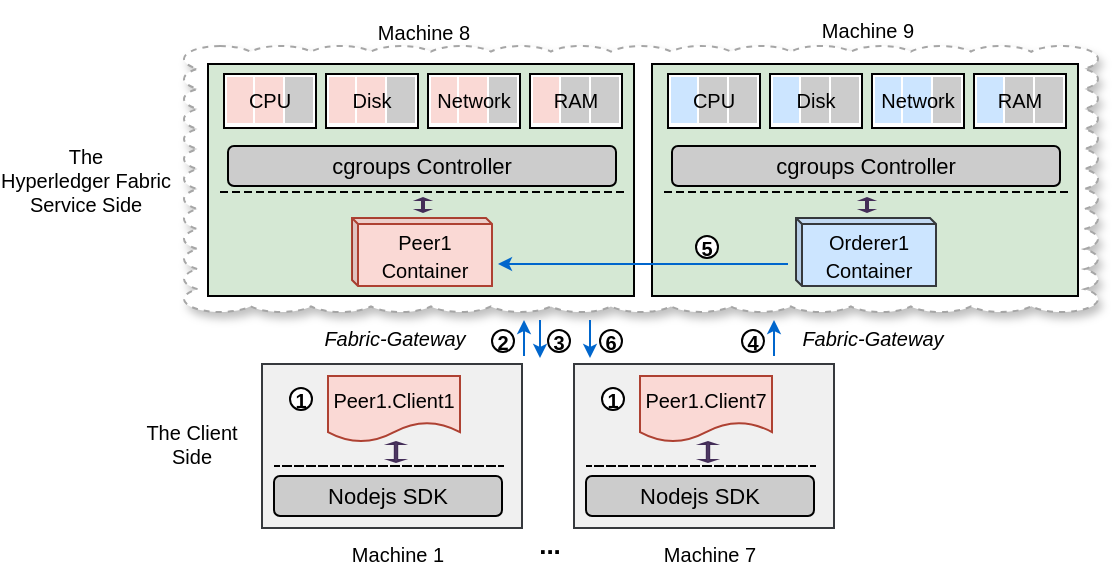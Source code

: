 <mxfile version="20.2.3" type="device"><diagram id="aW8BC6xyf7XYzy20FpQa" name="Page-1"><mxGraphModel dx="1015" dy="645" grid="1" gridSize="10" guides="1" tooltips="1" connect="1" arrows="1" fold="1" page="1" pageScale="1" pageWidth="827" pageHeight="1169" math="0" shadow="0"><root><mxCell id="0"/><mxCell id="1" parent="0"/><mxCell id="XK2W6UIJSNf5Aq3qvfiF-6" value="" style="whiteSpace=wrap;html=1;shape=mxgraph.basic.cloud_rect;gradientColor=none;strokeColor=#A6A6A6;shadow=1;strokeWidth=1;perimeterSpacing=0;sketch=0;dashed=1;" parent="1" vertex="1"><mxGeometry x="267" y="328" width="457" height="133" as="geometry"/></mxCell><mxCell id="_izc5aic09UUB3uyZORW-22" value="&lt;font style=&quot;font-size: 10px;&quot;&gt;Machine 9&lt;/font&gt;" style="text;html=1;strokeColor=none;fillColor=none;align=center;verticalAlign=middle;whiteSpace=wrap;rounded=0;fontSize=10;" parent="1" vertex="1"><mxGeometry x="579" y="305" width="60" height="30" as="geometry"/></mxCell><mxCell id="_izc5aic09UUB3uyZORW-28" value="" style="rounded=0;whiteSpace=wrap;html=1;fillColor=#D5E8D4;" parent="1" vertex="1"><mxGeometry x="279" y="337" width="213" height="116" as="geometry"/></mxCell><mxCell id="_izc5aic09UUB3uyZORW-29" value="cgroups Controller" style="rounded=1;whiteSpace=wrap;html=1;fillColor=#CCCCCC;strokeColor=#000000;fontSize=11;" parent="1" vertex="1"><mxGeometry x="289" y="378" width="194" height="20" as="geometry"/></mxCell><mxCell id="_izc5aic09UUB3uyZORW-30" value="" style="endArrow=none;dashed=1;html=1;rounded=0;fontColor=#000000;shape=link;sketch=0;width=0;endSize=29;" parent="1" edge="1"><mxGeometry width="50" height="50" relative="1" as="geometry"><mxPoint x="487" y="401" as="sourcePoint"/><mxPoint x="285" y="401" as="targetPoint"/></mxGeometry></mxCell><mxCell id="_izc5aic09UUB3uyZORW-31" value="" style="html=1;shadow=0;dashed=0;align=center;verticalAlign=middle;shape=mxgraph.arrows2.twoWayArrow;dy=0.8;dx=1.0;fontColor=#ffffff;strokeColor=#432D57;fillColor=#76608a;direction=south;" parent="1" vertex="1"><mxGeometry x="384" y="404" width="5" height="7" as="geometry"/></mxCell><mxCell id="_izc5aic09UUB3uyZORW-32" value="" style="rounded=0;whiteSpace=wrap;html=1;shadow=0;labelBackgroundColor=none;fontSize=10;fontColor=#000000;strokeColor=#000000;fillColor=#FFFFFF;" parent="1" vertex="1"><mxGeometry x="287" y="342" width="46" height="27" as="geometry"/></mxCell><mxCell id="_izc5aic09UUB3uyZORW-33" value="" style="rounded=0;whiteSpace=wrap;html=1;shadow=0;fontSize=10;strokeColor=#FFFFFF;fillColor=#fad9d5;imageWidth=21;imageHeight=21;absoluteArcSize=1;" parent="1" vertex="1"><mxGeometry x="288" y="343" width="15" height="24" as="geometry"/></mxCell><mxCell id="_izc5aic09UUB3uyZORW-34" value="" style="rounded=0;whiteSpace=wrap;html=1;shadow=0;fontSize=10;strokeColor=#FFFFFF;fillColor=#fad9d5;imageWidth=21;imageHeight=21;absoluteArcSize=1;" parent="1" vertex="1"><mxGeometry x="302" y="343" width="15" height="24" as="geometry"/></mxCell><mxCell id="_izc5aic09UUB3uyZORW-35" value="" style="rounded=0;whiteSpace=wrap;html=1;shadow=0;fontSize=10;fontColor=#000000;strokeColor=#FFFFFF;fillColor=#CCCCCC;imageWidth=21;imageHeight=21;absoluteArcSize=1;" parent="1" vertex="1"><mxGeometry x="317" y="343" width="15" height="24" as="geometry"/></mxCell><mxCell id="_izc5aic09UUB3uyZORW-36" value="CPU" style="text;html=1;strokeColor=none;fillColor=none;align=center;verticalAlign=middle;whiteSpace=wrap;rounded=0;fontSize=10;" parent="1" vertex="1"><mxGeometry x="283" y="343" width="54" height="24" as="geometry"/></mxCell><mxCell id="_izc5aic09UUB3uyZORW-37" value="" style="rounded=0;whiteSpace=wrap;html=1;shadow=0;labelBackgroundColor=none;fontSize=10;fontColor=#000000;strokeColor=#000000;fillColor=#FFFFFF;" parent="1" vertex="1"><mxGeometry x="338" y="342" width="46" height="27" as="geometry"/></mxCell><mxCell id="_izc5aic09UUB3uyZORW-38" value="" style="rounded=0;whiteSpace=wrap;html=1;shadow=0;fontSize=10;strokeColor=#FFFFFF;fillColor=#fad9d5;imageWidth=21;imageHeight=21;absoluteArcSize=1;" parent="1" vertex="1"><mxGeometry x="339" y="343" width="15" height="24" as="geometry"/></mxCell><mxCell id="_izc5aic09UUB3uyZORW-39" value="" style="rounded=0;whiteSpace=wrap;html=1;shadow=0;fontSize=10;strokeColor=#FFFFFF;fillColor=#fad9d5;imageWidth=21;imageHeight=21;absoluteArcSize=1;" parent="1" vertex="1"><mxGeometry x="353" y="343" width="15" height="24" as="geometry"/></mxCell><mxCell id="_izc5aic09UUB3uyZORW-40" value="" style="rounded=0;whiteSpace=wrap;html=1;shadow=0;fontSize=10;fontColor=#000000;strokeColor=#FFFFFF;fillColor=#CCCCCC;imageWidth=21;imageHeight=21;absoluteArcSize=1;" parent="1" vertex="1"><mxGeometry x="368" y="343" width="15" height="24" as="geometry"/></mxCell><mxCell id="_izc5aic09UUB3uyZORW-41" value="Disk" style="text;html=1;strokeColor=none;fillColor=none;align=center;verticalAlign=middle;whiteSpace=wrap;rounded=0;fontSize=10;" parent="1" vertex="1"><mxGeometry x="334" y="343" width="54" height="24" as="geometry"/></mxCell><mxCell id="_izc5aic09UUB3uyZORW-42" value="" style="rounded=0;whiteSpace=wrap;html=1;shadow=0;labelBackgroundColor=none;fontSize=10;fontColor=#000000;strokeColor=#000000;fillColor=#FFFFFF;" parent="1" vertex="1"><mxGeometry x="389" y="342" width="46" height="27" as="geometry"/></mxCell><mxCell id="_izc5aic09UUB3uyZORW-43" value="" style="rounded=0;whiteSpace=wrap;html=1;shadow=0;fontSize=10;strokeColor=#FFFFFF;fillColor=#fad9d5;imageWidth=21;imageHeight=21;absoluteArcSize=1;" parent="1" vertex="1"><mxGeometry x="390" y="343" width="15" height="24" as="geometry"/></mxCell><mxCell id="_izc5aic09UUB3uyZORW-44" value="" style="rounded=0;whiteSpace=wrap;html=1;shadow=0;fontSize=10;strokeColor=#FFFFFF;fillColor=#fad9d5;imageWidth=21;imageHeight=21;absoluteArcSize=1;" parent="1" vertex="1"><mxGeometry x="404" y="343" width="15" height="24" as="geometry"/></mxCell><mxCell id="_izc5aic09UUB3uyZORW-45" value="" style="rounded=0;whiteSpace=wrap;html=1;shadow=0;fontSize=10;fontColor=#000000;strokeColor=#FFFFFF;fillColor=#CCCCCC;imageWidth=21;imageHeight=21;absoluteArcSize=1;" parent="1" vertex="1"><mxGeometry x="419" y="343" width="15" height="24" as="geometry"/></mxCell><mxCell id="_izc5aic09UUB3uyZORW-46" value="Network" style="text;html=1;strokeColor=none;fillColor=none;align=center;verticalAlign=middle;whiteSpace=wrap;rounded=0;fontSize=10;" parent="1" vertex="1"><mxGeometry x="385" y="343" width="54" height="24" as="geometry"/></mxCell><mxCell id="_izc5aic09UUB3uyZORW-47" value="&lt;font style=&quot;font-size: 10px;&quot;&gt;Peer1&lt;br style=&quot;&quot;&gt;Container&lt;/font&gt;" style="shape=cube;whiteSpace=wrap;html=1;boundedLbl=1;backgroundOutline=1;darkOpacity=0.05;darkOpacity2=0.1;shadow=0;size=3;fontSize=11;fillColor=#fad9d5;strokeColor=#ae4132;" parent="1" vertex="1"><mxGeometry x="351" y="414" width="70" height="34" as="geometry"/></mxCell><mxCell id="_izc5aic09UUB3uyZORW-48" value="&lt;font style=&quot;font-size: 10px;&quot;&gt;Machine 8&lt;/font&gt;" style="text;html=1;strokeColor=none;fillColor=none;align=center;verticalAlign=middle;whiteSpace=wrap;rounded=0;fontSize=10;" parent="1" vertex="1"><mxGeometry x="357" y="306" width="60" height="30" as="geometry"/></mxCell><mxCell id="_izc5aic09UUB3uyZORW-52" value="&lt;font style=&quot;font-size: 10px;&quot;&gt;The Hyperledger&amp;nbsp;Fabric&lt;br&gt;Service Side&lt;br&gt;&lt;/font&gt;" style="text;html=1;strokeColor=none;fillColor=none;align=center;verticalAlign=middle;whiteSpace=wrap;rounded=0;fontSize=8;" parent="1" vertex="1"><mxGeometry x="188" y="380" width="60" height="30" as="geometry"/></mxCell><mxCell id="_izc5aic09UUB3uyZORW-53" value="" style="rounded=0;whiteSpace=wrap;html=1;fillColor=#F0F0F0;strokeColor=#36393d;" parent="1" vertex="1"><mxGeometry x="462" y="487" width="130" height="82" as="geometry"/></mxCell><mxCell id="_izc5aic09UUB3uyZORW-54" value="Nodejs SDK" style="rounded=1;whiteSpace=wrap;html=1;fontSize=11;fillColor=#CCCCCC;strokeColor=#000000;" parent="1" vertex="1"><mxGeometry x="468" y="543" width="114" height="20" as="geometry"/></mxCell><mxCell id="_izc5aic09UUB3uyZORW-55" value="" style="endArrow=none;dashed=1;html=1;rounded=0;fontColor=#000000;shape=link;sketch=0;width=0;" parent="1" edge="1"><mxGeometry width="50" height="50" relative="1" as="geometry"><mxPoint x="583" y="538.0" as="sourcePoint"/><mxPoint x="468.0" y="538.0" as="targetPoint"/></mxGeometry></mxCell><mxCell id="_izc5aic09UUB3uyZORW-56" value="" style="html=1;shadow=0;dashed=0;align=center;verticalAlign=middle;shape=mxgraph.arrows2.twoWayArrow;dy=0.8;dx=1.0;fontColor=#ffffff;strokeColor=#432D57;fillColor=#76608a;direction=south;" parent="1" vertex="1"><mxGeometry x="526" y="526" width="6" height="10" as="geometry"/></mxCell><mxCell id="_izc5aic09UUB3uyZORW-57" value="&lt;font style=&quot;font-size: 10px;&quot;&gt;Peer1.Client7&lt;/font&gt;" style="shape=document;whiteSpace=wrap;html=1;boundedLbl=1;fillColor=#fad9d5;strokeColor=#ae4132;" parent="1" vertex="1"><mxGeometry x="495" y="493" width="66" height="33" as="geometry"/></mxCell><mxCell id="_izc5aic09UUB3uyZORW-58" value="&lt;font style=&quot;font-size: 10px;&quot;&gt;Machine 7&lt;/font&gt;" style="text;html=1;strokeColor=none;fillColor=none;align=center;verticalAlign=middle;whiteSpace=wrap;rounded=0;fontSize=10;" parent="1" vertex="1"><mxGeometry x="500" y="567" width="60" height="30" as="geometry"/></mxCell><mxCell id="_izc5aic09UUB3uyZORW-59" value="1" style="ellipse;whiteSpace=wrap;html=1;aspect=fixed;fontSize=10;strokeColor=#000000;fillColor=#FFFFFF;fontStyle=1" parent="1" vertex="1"><mxGeometry x="476" y="499" width="11" height="11" as="geometry"/></mxCell><mxCell id="_izc5aic09UUB3uyZORW-60" value="" style="rounded=0;whiteSpace=wrap;html=1;fillColor=#F0F0F0;strokeColor=#36393d;" parent="1" vertex="1"><mxGeometry x="306" y="487" width="130" height="82" as="geometry"/></mxCell><mxCell id="_izc5aic09UUB3uyZORW-61" value="Nodejs SDK" style="rounded=1;whiteSpace=wrap;html=1;fontSize=11;fillColor=#CCCCCC;strokeColor=#000000;" parent="1" vertex="1"><mxGeometry x="312" y="543" width="114" height="20" as="geometry"/></mxCell><mxCell id="_izc5aic09UUB3uyZORW-62" value="" style="endArrow=none;dashed=1;html=1;rounded=0;fontColor=#000000;shape=link;sketch=0;width=0;" parent="1" edge="1"><mxGeometry width="50" height="50" relative="1" as="geometry"><mxPoint x="427.0" y="538.0" as="sourcePoint"/><mxPoint x="312.0" y="538.0" as="targetPoint"/></mxGeometry></mxCell><mxCell id="_izc5aic09UUB3uyZORW-63" value="" style="html=1;shadow=0;dashed=0;align=center;verticalAlign=middle;shape=mxgraph.arrows2.twoWayArrow;dy=0.8;dx=1.0;fontColor=#ffffff;strokeColor=#432D57;fillColor=#76608a;direction=south;" parent="1" vertex="1"><mxGeometry x="370" y="526" width="6" height="10" as="geometry"/></mxCell><mxCell id="_izc5aic09UUB3uyZORW-64" value="&lt;font style=&quot;font-size: 10px;&quot;&gt;Peer1.Client1&lt;/font&gt;" style="shape=document;whiteSpace=wrap;html=1;boundedLbl=1;fillColor=#fad9d5;strokeColor=#ae4132;" parent="1" vertex="1"><mxGeometry x="339" y="493" width="66" height="33" as="geometry"/></mxCell><mxCell id="_izc5aic09UUB3uyZORW-65" value="&lt;font style=&quot;font-size: 10px;&quot;&gt;Machine 1&lt;/font&gt;" style="text;html=1;strokeColor=none;fillColor=none;align=center;verticalAlign=middle;whiteSpace=wrap;rounded=0;fontSize=10;" parent="1" vertex="1"><mxGeometry x="344" y="567" width="60" height="30" as="geometry"/></mxCell><mxCell id="_izc5aic09UUB3uyZORW-66" value="1" style="ellipse;whiteSpace=wrap;html=1;aspect=fixed;fontSize=10;strokeColor=#000000;fillColor=#FFFFFF;fontStyle=1" parent="1" vertex="1"><mxGeometry x="320" y="499" width="11" height="11" as="geometry"/></mxCell><mxCell id="_izc5aic09UUB3uyZORW-67" value="&lt;b&gt;&lt;font style=&quot;font-size: 13px;&quot;&gt;...&lt;/font&gt;&lt;/b&gt;" style="text;html=1;strokeColor=none;fillColor=none;align=center;verticalAlign=middle;whiteSpace=wrap;rounded=0;fontSize=10;" parent="1" vertex="1"><mxGeometry x="420" y="562" width="60" height="30" as="geometry"/></mxCell><mxCell id="_izc5aic09UUB3uyZORW-68" value="&lt;span style=&quot;font-size: 10px;&quot;&gt;The Client&lt;br&gt;Side&lt;br&gt;&lt;/span&gt;" style="text;html=1;strokeColor=none;fillColor=none;align=center;verticalAlign=middle;whiteSpace=wrap;rounded=0;fontSize=8;" parent="1" vertex="1"><mxGeometry x="241" y="512" width="60" height="30" as="geometry"/></mxCell><mxCell id="_izc5aic09UUB3uyZORW-69" value="" style="endArrow=classic;html=1;rounded=0;fontSize=10;strokeColor=#0066CC;endSize=4;startSize=4;" parent="1" edge="1"><mxGeometry width="50" height="50" relative="1" as="geometry"><mxPoint x="562" y="483" as="sourcePoint"/><mxPoint x="562" y="465.0" as="targetPoint"/></mxGeometry></mxCell><mxCell id="_izc5aic09UUB3uyZORW-70" value="4" style="ellipse;whiteSpace=wrap;html=1;aspect=fixed;fontSize=10;strokeColor=#000000;fillColor=#FFFFFF;fontStyle=1" parent="1" vertex="1"><mxGeometry x="546" y="470" width="11" height="11" as="geometry"/></mxCell><mxCell id="_izc5aic09UUB3uyZORW-71" value="" style="endArrow=classic;html=1;rounded=0;fontSize=10;strokeColor=#0066CC;endSize=4;startSize=4;" parent="1" edge="1"><mxGeometry width="50" height="50" relative="1" as="geometry"><mxPoint x="437.0" y="483" as="sourcePoint"/><mxPoint x="437.0" y="465.0" as="targetPoint"/></mxGeometry></mxCell><mxCell id="_izc5aic09UUB3uyZORW-72" value="" style="endArrow=classic;html=1;rounded=0;fontSize=10;strokeColor=#0066CC;endSize=4;startSize=4;jumpSize=6;" parent="1" edge="1"><mxGeometry width="50" height="50" relative="1" as="geometry"><mxPoint x="445.0" y="465.0" as="sourcePoint"/><mxPoint x="445.0" y="484" as="targetPoint"/></mxGeometry></mxCell><mxCell id="_izc5aic09UUB3uyZORW-73" value="" style="endArrow=classic;html=1;rounded=0;fontSize=10;strokeColor=#0066CC;endSize=4;startSize=4;jumpSize=6;" parent="1" edge="1"><mxGeometry width="50" height="50" relative="1" as="geometry"><mxPoint x="470.0" y="465.0" as="sourcePoint"/><mxPoint x="470.0" y="484" as="targetPoint"/></mxGeometry></mxCell><mxCell id="_izc5aic09UUB3uyZORW-74" value="2" style="ellipse;whiteSpace=wrap;html=1;aspect=fixed;fontSize=10;strokeColor=#000000;fillColor=#FFFFFF;fontStyle=1" parent="1" vertex="1"><mxGeometry x="421" y="470" width="11" height="11" as="geometry"/></mxCell><mxCell id="_izc5aic09UUB3uyZORW-75" value="3" style="ellipse;whiteSpace=wrap;html=1;aspect=fixed;fontSize=10;strokeColor=#000000;fillColor=#FFFFFF;fontStyle=1" parent="1" vertex="1"><mxGeometry x="449" y="470" width="11" height="11" as="geometry"/></mxCell><mxCell id="_izc5aic09UUB3uyZORW-76" value="6" style="ellipse;whiteSpace=wrap;html=1;aspect=fixed;fontSize=10;strokeColor=#000000;fillColor=#FFFFFF;fontStyle=1" parent="1" vertex="1"><mxGeometry x="475" y="470" width="11" height="11" as="geometry"/></mxCell><mxCell id="ahnX-Xyx6NTxRVOsWMf1-1" value="" style="rounded=0;whiteSpace=wrap;html=1;shadow=0;labelBackgroundColor=none;fontSize=10;fontColor=#000000;strokeColor=#000000;fillColor=#FFFFFF;" parent="1" vertex="1"><mxGeometry x="440" y="342" width="46" height="27" as="geometry"/></mxCell><mxCell id="ahnX-Xyx6NTxRVOsWMf1-2" value="" style="rounded=0;whiteSpace=wrap;html=1;shadow=0;fontSize=10;strokeColor=#FFFFFF;fillColor=#fad9d5;imageWidth=21;imageHeight=21;absoluteArcSize=1;" parent="1" vertex="1"><mxGeometry x="441" y="343" width="15" height="24" as="geometry"/></mxCell><mxCell id="ahnX-Xyx6NTxRVOsWMf1-3" value="" style="rounded=0;whiteSpace=wrap;html=1;shadow=0;fontSize=10;strokeColor=#FFFFFF;fillColor=#CCCCCC;imageWidth=21;imageHeight=21;absoluteArcSize=1;" parent="1" vertex="1"><mxGeometry x="455" y="343" width="15" height="24" as="geometry"/></mxCell><mxCell id="ahnX-Xyx6NTxRVOsWMf1-4" value="" style="rounded=0;whiteSpace=wrap;html=1;shadow=0;fontSize=10;fontColor=#000000;strokeColor=#FFFFFF;fillColor=#CCCCCC;imageWidth=21;imageHeight=21;absoluteArcSize=1;" parent="1" vertex="1"><mxGeometry x="470" y="343" width="15" height="24" as="geometry"/></mxCell><mxCell id="ahnX-Xyx6NTxRVOsWMf1-5" value="RAM" style="text;html=1;strokeColor=none;fillColor=none;align=center;verticalAlign=middle;whiteSpace=wrap;rounded=0;fontSize=10;" parent="1" vertex="1"><mxGeometry x="436" y="343" width="54" height="24" as="geometry"/></mxCell><mxCell id="ahnX-Xyx6NTxRVOsWMf1-6" value="" style="rounded=0;whiteSpace=wrap;html=1;fillColor=#D5E8D4;" parent="1" vertex="1"><mxGeometry x="501" y="337" width="213" height="116" as="geometry"/></mxCell><mxCell id="ahnX-Xyx6NTxRVOsWMf1-7" value="cgroups Controller" style="rounded=1;whiteSpace=wrap;html=1;fillColor=#CCCCCC;strokeColor=#000000;fontSize=11;" parent="1" vertex="1"><mxGeometry x="511" y="378" width="194" height="20" as="geometry"/></mxCell><mxCell id="ahnX-Xyx6NTxRVOsWMf1-8" value="" style="endArrow=none;dashed=1;html=1;rounded=0;fontColor=#000000;shape=link;sketch=0;width=0;endSize=29;" parent="1" edge="1"><mxGeometry width="50" height="50" relative="1" as="geometry"><mxPoint x="709" y="401" as="sourcePoint"/><mxPoint x="507" y="401" as="targetPoint"/></mxGeometry></mxCell><mxCell id="ahnX-Xyx6NTxRVOsWMf1-9" value="" style="html=1;shadow=0;dashed=0;align=center;verticalAlign=middle;shape=mxgraph.arrows2.twoWayArrow;dy=0.8;dx=1.0;fontColor=#ffffff;strokeColor=#432D57;fillColor=#76608a;direction=south;" parent="1" vertex="1"><mxGeometry x="606" y="404" width="5" height="7" as="geometry"/></mxCell><mxCell id="ahnX-Xyx6NTxRVOsWMf1-10" value="" style="rounded=0;whiteSpace=wrap;html=1;shadow=0;labelBackgroundColor=none;fontSize=10;fontColor=#000000;strokeColor=#000000;fillColor=#FFFFFF;" parent="1" vertex="1"><mxGeometry x="509" y="342" width="46" height="27" as="geometry"/></mxCell><mxCell id="ahnX-Xyx6NTxRVOsWMf1-11" value="" style="rounded=0;whiteSpace=wrap;html=1;shadow=0;fontSize=10;strokeColor=#FFFFFF;fillColor=#CCE5FF;imageWidth=21;imageHeight=21;absoluteArcSize=1;" parent="1" vertex="1"><mxGeometry x="510" y="343" width="15" height="24" as="geometry"/></mxCell><mxCell id="ahnX-Xyx6NTxRVOsWMf1-12" value="" style="rounded=0;whiteSpace=wrap;html=1;shadow=0;fontSize=10;strokeColor=#FFFFFF;fillColor=#CCCCCC;imageWidth=21;imageHeight=21;absoluteArcSize=1;" parent="1" vertex="1"><mxGeometry x="524" y="343" width="15" height="24" as="geometry"/></mxCell><mxCell id="ahnX-Xyx6NTxRVOsWMf1-13" value="" style="rounded=0;whiteSpace=wrap;html=1;shadow=0;fontSize=10;fontColor=#000000;strokeColor=#FFFFFF;fillColor=#CCCCCC;imageWidth=21;imageHeight=21;absoluteArcSize=1;" parent="1" vertex="1"><mxGeometry x="539" y="343" width="15" height="24" as="geometry"/></mxCell><mxCell id="ahnX-Xyx6NTxRVOsWMf1-14" value="CPU" style="text;html=1;strokeColor=none;fillColor=none;align=center;verticalAlign=middle;whiteSpace=wrap;rounded=0;fontSize=10;" parent="1" vertex="1"><mxGeometry x="505" y="343" width="54" height="24" as="geometry"/></mxCell><mxCell id="ahnX-Xyx6NTxRVOsWMf1-15" value="" style="rounded=0;whiteSpace=wrap;html=1;shadow=0;labelBackgroundColor=none;fontSize=10;fontColor=#000000;strokeColor=#000000;fillColor=#FFFFFF;" parent="1" vertex="1"><mxGeometry x="560" y="342" width="46" height="27" as="geometry"/></mxCell><mxCell id="ahnX-Xyx6NTxRVOsWMf1-16" value="" style="rounded=0;whiteSpace=wrap;html=1;shadow=0;fontSize=10;strokeColor=#FFFFFF;fillColor=#CCE5FF;imageWidth=21;imageHeight=21;absoluteArcSize=1;" parent="1" vertex="1"><mxGeometry x="561" y="343" width="15" height="24" as="geometry"/></mxCell><mxCell id="ahnX-Xyx6NTxRVOsWMf1-17" value="" style="rounded=0;whiteSpace=wrap;html=1;shadow=0;fontSize=10;strokeColor=#FFFFFF;fillColor=#CCCCCC;imageWidth=21;imageHeight=21;absoluteArcSize=1;" parent="1" vertex="1"><mxGeometry x="575" y="343" width="15" height="24" as="geometry"/></mxCell><mxCell id="ahnX-Xyx6NTxRVOsWMf1-18" value="" style="rounded=0;whiteSpace=wrap;html=1;shadow=0;fontSize=10;fontColor=#000000;strokeColor=#FFFFFF;fillColor=#CCCCCC;imageWidth=21;imageHeight=21;absoluteArcSize=1;" parent="1" vertex="1"><mxGeometry x="590" y="343" width="15" height="24" as="geometry"/></mxCell><mxCell id="ahnX-Xyx6NTxRVOsWMf1-19" value="Disk" style="text;html=1;strokeColor=none;fillColor=none;align=center;verticalAlign=middle;whiteSpace=wrap;rounded=0;fontSize=10;" parent="1" vertex="1"><mxGeometry x="556" y="343" width="54" height="24" as="geometry"/></mxCell><mxCell id="ahnX-Xyx6NTxRVOsWMf1-20" value="" style="rounded=0;whiteSpace=wrap;html=1;shadow=0;labelBackgroundColor=none;fontSize=10;fontColor=#000000;strokeColor=#000000;fillColor=#FFFFFF;" parent="1" vertex="1"><mxGeometry x="611" y="342" width="46" height="27" as="geometry"/></mxCell><mxCell id="ahnX-Xyx6NTxRVOsWMf1-21" value="" style="rounded=0;whiteSpace=wrap;html=1;shadow=0;fontSize=10;strokeColor=#FFFFFF;fillColor=#CCE5FF;imageWidth=21;imageHeight=21;absoluteArcSize=1;" parent="1" vertex="1"><mxGeometry x="612" y="343" width="15" height="24" as="geometry"/></mxCell><mxCell id="ahnX-Xyx6NTxRVOsWMf1-22" value="" style="rounded=0;whiteSpace=wrap;html=1;shadow=0;fontSize=10;strokeColor=#FFFFFF;fillColor=#CCE5FF;imageWidth=21;imageHeight=21;absoluteArcSize=1;" parent="1" vertex="1"><mxGeometry x="626" y="343" width="15" height="24" as="geometry"/></mxCell><mxCell id="ahnX-Xyx6NTxRVOsWMf1-23" value="" style="rounded=0;whiteSpace=wrap;html=1;shadow=0;fontSize=10;fontColor=#000000;strokeColor=#FFFFFF;fillColor=#CCCCCC;imageWidth=21;imageHeight=21;absoluteArcSize=1;" parent="1" vertex="1"><mxGeometry x="641" y="343" width="15" height="24" as="geometry"/></mxCell><mxCell id="ahnX-Xyx6NTxRVOsWMf1-24" value="Network" style="text;html=1;strokeColor=none;fillColor=none;align=center;verticalAlign=middle;whiteSpace=wrap;rounded=0;fontSize=10;" parent="1" vertex="1"><mxGeometry x="607" y="343" width="54" height="24" as="geometry"/></mxCell><mxCell id="ahnX-Xyx6NTxRVOsWMf1-25" value="&lt;font style=&quot;font-size: 10px;&quot;&gt;Orderer1&lt;br style=&quot;&quot;&gt;Container&lt;/font&gt;" style="shape=cube;whiteSpace=wrap;html=1;boundedLbl=1;backgroundOutline=1;darkOpacity=0.05;darkOpacity2=0.1;shadow=0;size=3;fontSize=11;fillColor=#cce5ff;strokeColor=#36393d;" parent="1" vertex="1"><mxGeometry x="573" y="414" width="70" height="34" as="geometry"/></mxCell><mxCell id="ahnX-Xyx6NTxRVOsWMf1-26" value="" style="rounded=0;whiteSpace=wrap;html=1;shadow=0;labelBackgroundColor=none;fontSize=10;fontColor=#000000;strokeColor=#000000;fillColor=#FFFFFF;" parent="1" vertex="1"><mxGeometry x="662" y="342" width="46" height="27" as="geometry"/></mxCell><mxCell id="ahnX-Xyx6NTxRVOsWMf1-27" value="" style="rounded=0;whiteSpace=wrap;html=1;shadow=0;fontSize=10;strokeColor=#FFFFFF;fillColor=#CCE5FF;imageWidth=21;imageHeight=21;absoluteArcSize=1;" parent="1" vertex="1"><mxGeometry x="663" y="343" width="15" height="24" as="geometry"/></mxCell><mxCell id="ahnX-Xyx6NTxRVOsWMf1-28" value="" style="rounded=0;whiteSpace=wrap;html=1;shadow=0;fontSize=10;strokeColor=#FFFFFF;fillColor=#CCCCCC;imageWidth=21;imageHeight=21;absoluteArcSize=1;" parent="1" vertex="1"><mxGeometry x="677" y="343" width="15" height="24" as="geometry"/></mxCell><mxCell id="ahnX-Xyx6NTxRVOsWMf1-29" value="" style="rounded=0;whiteSpace=wrap;html=1;shadow=0;fontSize=10;fontColor=#000000;strokeColor=#FFFFFF;fillColor=#CCCCCC;imageWidth=21;imageHeight=21;absoluteArcSize=1;" parent="1" vertex="1"><mxGeometry x="692" y="343" width="15" height="24" as="geometry"/></mxCell><mxCell id="ahnX-Xyx6NTxRVOsWMf1-30" value="RAM" style="text;html=1;strokeColor=none;fillColor=none;align=center;verticalAlign=middle;whiteSpace=wrap;rounded=0;fontSize=10;" parent="1" vertex="1"><mxGeometry x="658" y="343" width="54" height="24" as="geometry"/></mxCell><mxCell id="_izc5aic09UUB3uyZORW-50" value="" style="endArrow=classic;html=1;rounded=0;fontSize=10;strokeColor=#0066CC;endSize=4;startSize=4;jumpSize=6;" parent="1" edge="1"><mxGeometry width="50" height="50" relative="1" as="geometry"><mxPoint x="569" y="437" as="sourcePoint"/><mxPoint x="424" y="437.0" as="targetPoint"/></mxGeometry></mxCell><mxCell id="_izc5aic09UUB3uyZORW-51" value="5" style="ellipse;whiteSpace=wrap;html=1;aspect=fixed;fontSize=10;strokeColor=#000000;fillColor=#FFFFFF;fontStyle=1" parent="1" vertex="1"><mxGeometry x="523" y="423" width="11" height="11" as="geometry"/></mxCell><mxCell id="E17N7Q5KL3azJN7GOX-G-2" value="&lt;span style=&quot;font-size: 10px;&quot;&gt;&lt;i&gt;Fabric-Gateway&lt;/i&gt;&lt;/span&gt;" style="text;html=1;strokeColor=none;fillColor=none;align=center;verticalAlign=middle;whiteSpace=wrap;rounded=0;fontSize=8;" parent="1" vertex="1"><mxGeometry x="328" y="459" width="89" height="30" as="geometry"/></mxCell><mxCell id="E17N7Q5KL3azJN7GOX-G-3" value="&lt;span style=&quot;font-size: 10px;&quot;&gt;&lt;i&gt;Fabric-Gateway&lt;/i&gt;&lt;/span&gt;" style="text;html=1;strokeColor=none;fillColor=none;align=center;verticalAlign=middle;whiteSpace=wrap;rounded=0;fontSize=8;" parent="1" vertex="1"><mxGeometry x="567" y="459" width="89" height="30" as="geometry"/></mxCell></root></mxGraphModel></diagram></mxfile>